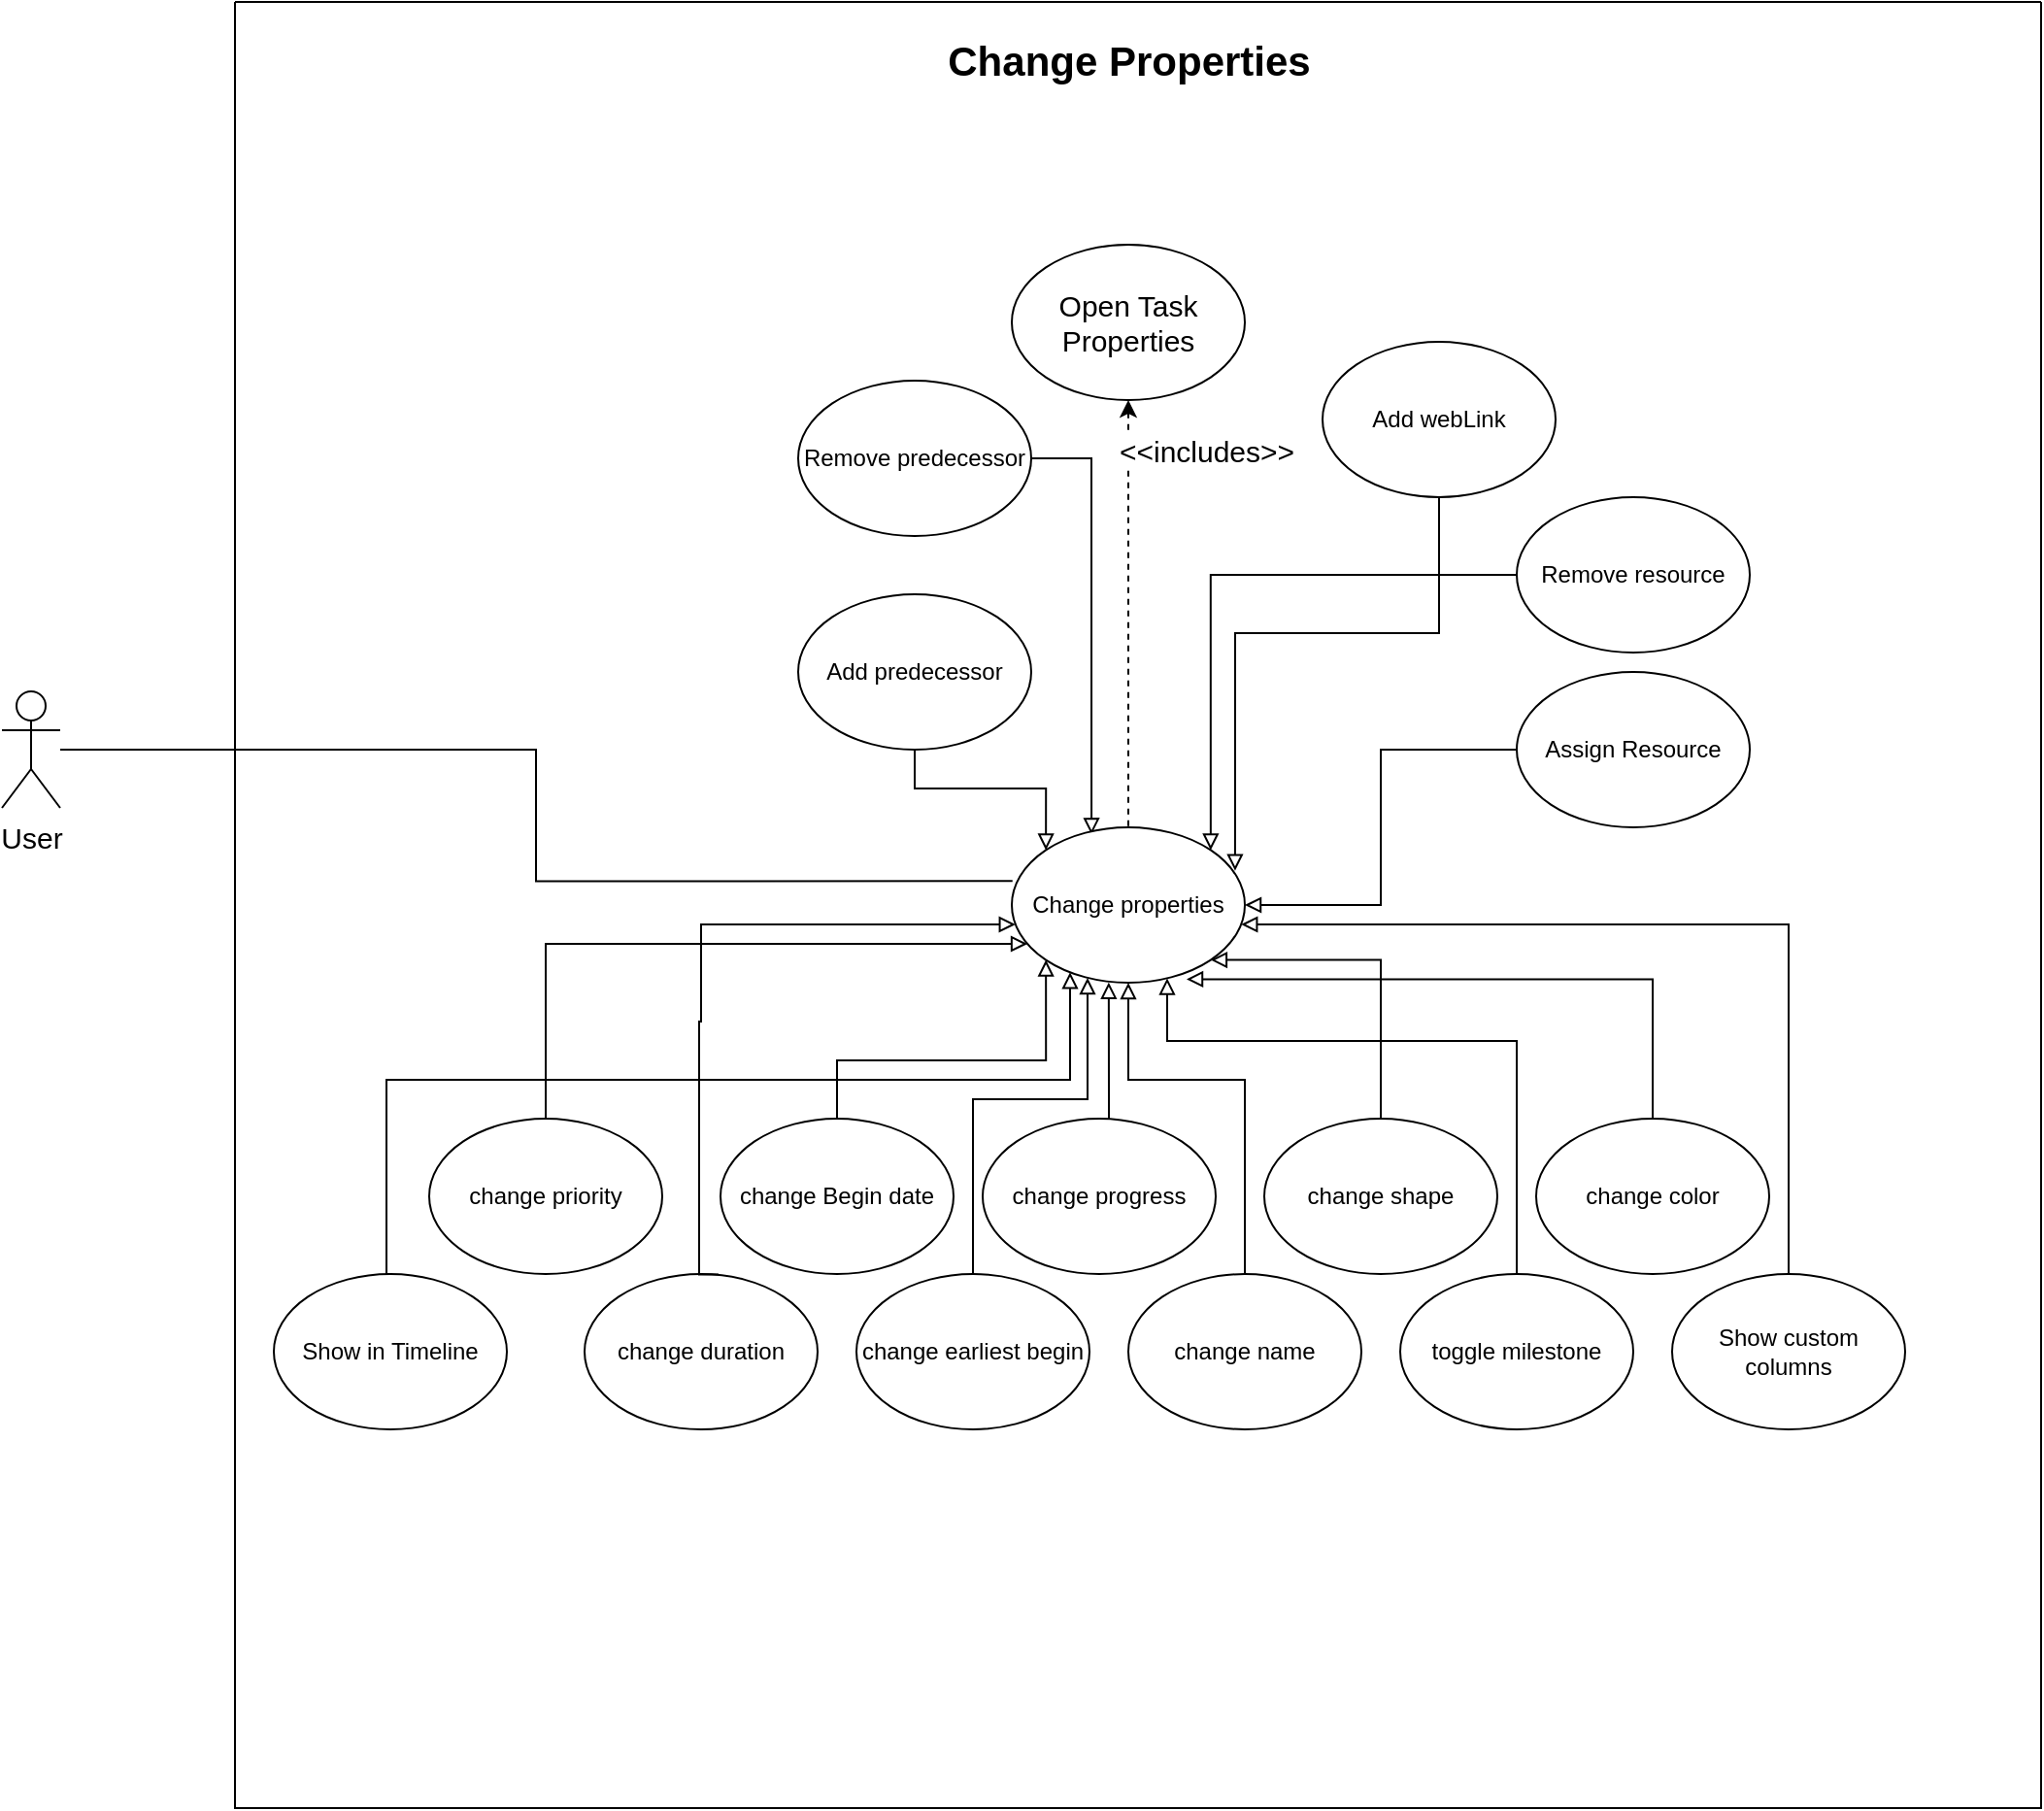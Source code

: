 <mxfile version="20.6.0" type="device"><diagram id="_caNmT8n7Nnn-mepoxna" name="Página-1"><mxGraphModel dx="4880" dy="2603" grid="1" gridSize="10" guides="1" tooltips="1" connect="1" arrows="1" fold="1" page="1" pageScale="1" pageWidth="850" pageHeight="1100" math="0" shadow="0"><root><mxCell id="0"/><mxCell id="1" parent="0"/><mxCell id="REk4Q-frDCWSqIX1EPOY-1" value="change Begin date" style="ellipse;whiteSpace=wrap;html=1;" vertex="1" parent="1"><mxGeometry x="200" y="1390" width="120" height="80" as="geometry"/></mxCell><mxCell id="REk4Q-frDCWSqIX1EPOY-2" value="change priority" style="ellipse;whiteSpace=wrap;html=1;" vertex="1" parent="1"><mxGeometry x="50" y="1390" width="120" height="80" as="geometry"/></mxCell><mxCell id="REk4Q-frDCWSqIX1EPOY-3" value="Show custom columns" style="ellipse;whiteSpace=wrap;html=1;" vertex="1" parent="1"><mxGeometry x="690" y="1470" width="120" height="80" as="geometry"/></mxCell><mxCell id="REk4Q-frDCWSqIX1EPOY-4" style="edgeStyle=orthogonalEdgeStyle;rounded=0;orthogonalLoop=1;jettySize=auto;html=1;entryX=0.342;entryY=0.046;entryDx=0;entryDy=0;entryPerimeter=0;labelBackgroundColor=default;labelBorderColor=none;strokeWidth=1;fontSize=15;startArrow=none;startFill=0;endArrow=block;endFill=0;" edge="1" parent="1" source="REk4Q-frDCWSqIX1EPOY-5" target="REk4Q-frDCWSqIX1EPOY-33"><mxGeometry relative="1" as="geometry"><Array as="points"><mxPoint x="391" y="1050"/></Array></mxGeometry></mxCell><mxCell id="REk4Q-frDCWSqIX1EPOY-5" value="Remove predecessor" style="ellipse;whiteSpace=wrap;html=1;" vertex="1" parent="1"><mxGeometry x="240" y="1010" width="120" height="80" as="geometry"/></mxCell><mxCell id="REk4Q-frDCWSqIX1EPOY-6" style="edgeStyle=orthogonalEdgeStyle;rounded=0;orthogonalLoop=1;jettySize=auto;html=1;labelBackgroundColor=default;labelBorderColor=none;strokeWidth=1;fontSize=15;startArrow=none;startFill=0;endArrow=block;endFill=0;entryX=0.416;entryY=0.998;entryDx=0;entryDy=0;entryPerimeter=0;" edge="1" parent="1" source="REk4Q-frDCWSqIX1EPOY-7" target="REk4Q-frDCWSqIX1EPOY-33"><mxGeometry relative="1" as="geometry"><Array as="points"><mxPoint x="400" y="1380"/><mxPoint x="400" y="1380"/></Array></mxGeometry></mxCell><mxCell id="REk4Q-frDCWSqIX1EPOY-7" value="change progress" style="ellipse;whiteSpace=wrap;html=1;" vertex="1" parent="1"><mxGeometry x="335" y="1390" width="120" height="80" as="geometry"/></mxCell><mxCell id="REk4Q-frDCWSqIX1EPOY-8" style="edgeStyle=orthogonalEdgeStyle;rounded=0;orthogonalLoop=1;jettySize=auto;html=1;entryX=1;entryY=1;entryDx=0;entryDy=0;labelBackgroundColor=default;labelBorderColor=none;strokeWidth=1;fontSize=15;startArrow=none;startFill=0;endArrow=block;endFill=0;" edge="1" parent="1" source="REk4Q-frDCWSqIX1EPOY-9" target="REk4Q-frDCWSqIX1EPOY-33"><mxGeometry relative="1" as="geometry"><Array as="points"><mxPoint x="540" y="1308"/></Array></mxGeometry></mxCell><mxCell id="REk4Q-frDCWSqIX1EPOY-9" value="change shape" style="ellipse;whiteSpace=wrap;html=1;" vertex="1" parent="1"><mxGeometry x="480" y="1390" width="120" height="80" as="geometry"/></mxCell><mxCell id="REk4Q-frDCWSqIX1EPOY-10" style="edgeStyle=orthogonalEdgeStyle;rounded=0;orthogonalLoop=1;jettySize=auto;html=1;entryX=0.75;entryY=0.978;entryDx=0;entryDy=0;entryPerimeter=0;labelBackgroundColor=default;labelBorderColor=none;strokeWidth=1;fontSize=15;startArrow=none;startFill=0;endArrow=block;endFill=0;" edge="1" parent="1" source="REk4Q-frDCWSqIX1EPOY-11" target="REk4Q-frDCWSqIX1EPOY-33"><mxGeometry relative="1" as="geometry"><Array as="points"><mxPoint x="680" y="1318"/></Array></mxGeometry></mxCell><mxCell id="REk4Q-frDCWSqIX1EPOY-11" value="change color" style="ellipse;whiteSpace=wrap;html=1;" vertex="1" parent="1"><mxGeometry x="620" y="1390" width="120" height="80" as="geometry"/></mxCell><mxCell id="REk4Q-frDCWSqIX1EPOY-12" value="Show in Timeline" style="ellipse;whiteSpace=wrap;html=1;" vertex="1" parent="1"><mxGeometry x="-30" y="1470" width="120" height="80" as="geometry"/></mxCell><mxCell id="REk4Q-frDCWSqIX1EPOY-13" value="change name" style="ellipse;whiteSpace=wrap;html=1;" vertex="1" parent="1"><mxGeometry x="410" y="1470" width="120" height="80" as="geometry"/></mxCell><mxCell id="REk4Q-frDCWSqIX1EPOY-14" value="toggle milestone" style="ellipse;whiteSpace=wrap;html=1;" vertex="1" parent="1"><mxGeometry x="550" y="1470" width="120" height="80" as="geometry"/></mxCell><mxCell id="REk4Q-frDCWSqIX1EPOY-15" value="change duration" style="ellipse;whiteSpace=wrap;html=1;" vertex="1" parent="1"><mxGeometry x="130" y="1470" width="120" height="80" as="geometry"/></mxCell><mxCell id="REk4Q-frDCWSqIX1EPOY-16" value="change earliest begin" style="ellipse;whiteSpace=wrap;html=1;" vertex="1" parent="1"><mxGeometry x="270" y="1470" width="120" height="80" as="geometry"/></mxCell><mxCell id="REk4Q-frDCWSqIX1EPOY-17" style="edgeStyle=orthogonalEdgeStyle;rounded=0;orthogonalLoop=1;jettySize=auto;html=1;entryX=1;entryY=0.5;entryDx=0;entryDy=0;labelBackgroundColor=default;labelBorderColor=none;fontSize=15;startArrow=none;startFill=0;endArrow=block;endFill=0;strokeWidth=1;" edge="1" parent="1" source="REk4Q-frDCWSqIX1EPOY-18" target="REk4Q-frDCWSqIX1EPOY-33"><mxGeometry relative="1" as="geometry"/></mxCell><mxCell id="REk4Q-frDCWSqIX1EPOY-18" value="Assign Resource" style="ellipse;whiteSpace=wrap;html=1;" vertex="1" parent="1"><mxGeometry x="610" y="1160" width="120" height="80" as="geometry"/></mxCell><mxCell id="REk4Q-frDCWSqIX1EPOY-19" style="edgeStyle=orthogonalEdgeStyle;rounded=0;orthogonalLoop=1;jettySize=auto;html=1;entryX=1;entryY=0;entryDx=0;entryDy=0;labelBackgroundColor=default;labelBorderColor=none;fontSize=15;startArrow=none;startFill=0;endArrow=block;endFill=0;" edge="1" parent="1" source="REk4Q-frDCWSqIX1EPOY-20" target="REk4Q-frDCWSqIX1EPOY-33"><mxGeometry relative="1" as="geometry"/></mxCell><mxCell id="REk4Q-frDCWSqIX1EPOY-20" value="Remove resource" style="ellipse;whiteSpace=wrap;html=1;" vertex="1" parent="1"><mxGeometry x="610" y="1070" width="120" height="80" as="geometry"/></mxCell><mxCell id="REk4Q-frDCWSqIX1EPOY-21" style="edgeStyle=orthogonalEdgeStyle;rounded=0;orthogonalLoop=1;jettySize=auto;html=1;labelBackgroundColor=default;labelBorderColor=none;strokeWidth=1;fontSize=15;startArrow=none;startFill=0;endArrow=block;endFill=0;entryX=0;entryY=0;entryDx=0;entryDy=0;" edge="1" parent="1" source="REk4Q-frDCWSqIX1EPOY-22" target="REk4Q-frDCWSqIX1EPOY-33"><mxGeometry relative="1" as="geometry"><mxPoint x="391" y="1250" as="targetPoint"/></mxGeometry></mxCell><mxCell id="REk4Q-frDCWSqIX1EPOY-22" value="Add predecessor" style="ellipse;whiteSpace=wrap;html=1;" vertex="1" parent="1"><mxGeometry x="240" y="1120" width="120" height="80" as="geometry"/></mxCell><mxCell id="REk4Q-frDCWSqIX1EPOY-23" style="edgeStyle=orthogonalEdgeStyle;rounded=0;orthogonalLoop=1;jettySize=auto;html=1;entryX=0.958;entryY=0.279;entryDx=0;entryDy=0;entryPerimeter=0;labelBackgroundColor=default;labelBorderColor=none;strokeWidth=1;fontSize=15;startArrow=none;startFill=0;endArrow=block;endFill=0;" edge="1" parent="1" source="REk4Q-frDCWSqIX1EPOY-24" target="REk4Q-frDCWSqIX1EPOY-33"><mxGeometry relative="1" as="geometry"><Array as="points"><mxPoint x="570" y="1140"/><mxPoint x="465" y="1140"/></Array></mxGeometry></mxCell><mxCell id="REk4Q-frDCWSqIX1EPOY-24" value="Add webLink" style="ellipse;whiteSpace=wrap;html=1;" vertex="1" parent="1"><mxGeometry x="510" y="990" width="120" height="80" as="geometry"/></mxCell><mxCell id="REk4Q-frDCWSqIX1EPOY-25" style="edgeStyle=orthogonalEdgeStyle;rounded=0;orthogonalLoop=1;jettySize=auto;html=1;entryX=0.5;entryY=0;entryDx=0;entryDy=0;labelBackgroundColor=default;labelBorderColor=none;strokeWidth=1;fontSize=15;startArrow=block;startFill=0;endArrow=none;endFill=0;" edge="1" parent="1" source="REk4Q-frDCWSqIX1EPOY-33" target="REk4Q-frDCWSqIX1EPOY-14"><mxGeometry relative="1" as="geometry"><Array as="points"><mxPoint x="430" y="1350"/><mxPoint x="610" y="1350"/></Array></mxGeometry></mxCell><mxCell id="REk4Q-frDCWSqIX1EPOY-26" style="edgeStyle=orthogonalEdgeStyle;rounded=0;orthogonalLoop=1;jettySize=auto;html=1;labelBackgroundColor=default;labelBorderColor=none;strokeWidth=1;fontSize=15;startArrow=block;startFill=0;endArrow=none;endFill=0;" edge="1" parent="1" source="REk4Q-frDCWSqIX1EPOY-33" target="REk4Q-frDCWSqIX1EPOY-3"><mxGeometry relative="1" as="geometry"><Array as="points"><mxPoint x="750" y="1290"/></Array></mxGeometry></mxCell><mxCell id="REk4Q-frDCWSqIX1EPOY-27" style="edgeStyle=orthogonalEdgeStyle;rounded=0;orthogonalLoop=1;jettySize=auto;html=1;entryX=0.5;entryY=0;entryDx=0;entryDy=0;labelBackgroundColor=default;labelBorderColor=none;strokeWidth=1;fontSize=15;startArrow=block;startFill=0;endArrow=none;endFill=0;" edge="1" parent="1" source="REk4Q-frDCWSqIX1EPOY-33" target="REk4Q-frDCWSqIX1EPOY-13"><mxGeometry relative="1" as="geometry"><Array as="points"><mxPoint x="410" y="1370"/><mxPoint x="470" y="1370"/></Array></mxGeometry></mxCell><mxCell id="REk4Q-frDCWSqIX1EPOY-28" style="edgeStyle=orthogonalEdgeStyle;rounded=0;orthogonalLoop=1;jettySize=auto;html=1;entryX=0.5;entryY=0;entryDx=0;entryDy=0;labelBackgroundColor=default;labelBorderColor=none;strokeWidth=1;fontSize=15;startArrow=block;startFill=0;endArrow=none;endFill=0;" edge="1" parent="1" source="REk4Q-frDCWSqIX1EPOY-33" target="REk4Q-frDCWSqIX1EPOY-16"><mxGeometry relative="1" as="geometry"><Array as="points"><mxPoint x="389" y="1380"/><mxPoint x="330" y="1380"/></Array></mxGeometry></mxCell><mxCell id="REk4Q-frDCWSqIX1EPOY-29" style="edgeStyle=orthogonalEdgeStyle;rounded=0;orthogonalLoop=1;jettySize=auto;html=1;entryX=0.5;entryY=0;entryDx=0;entryDy=0;labelBackgroundColor=default;labelBorderColor=none;strokeWidth=1;fontSize=15;startArrow=block;startFill=0;endArrow=none;endFill=0;" edge="1" parent="1" source="REk4Q-frDCWSqIX1EPOY-33" target="REk4Q-frDCWSqIX1EPOY-2"><mxGeometry relative="1" as="geometry"><Array as="points"><mxPoint x="110" y="1300"/></Array></mxGeometry></mxCell><mxCell id="REk4Q-frDCWSqIX1EPOY-30" style="edgeStyle=orthogonalEdgeStyle;rounded=0;orthogonalLoop=1;jettySize=auto;html=1;entryX=0.5;entryY=0;entryDx=0;entryDy=0;labelBackgroundColor=default;labelBorderColor=none;strokeWidth=1;fontSize=15;startArrow=block;startFill=0;endArrow=none;endFill=0;exitX=0;exitY=1;exitDx=0;exitDy=0;" edge="1" parent="1" source="REk4Q-frDCWSqIX1EPOY-33" target="REk4Q-frDCWSqIX1EPOY-1"><mxGeometry relative="1" as="geometry"><Array as="points"><mxPoint x="368" y="1360"/><mxPoint x="260" y="1360"/></Array></mxGeometry></mxCell><mxCell id="REk4Q-frDCWSqIX1EPOY-31" style="edgeStyle=orthogonalEdgeStyle;rounded=0;orthogonalLoop=1;jettySize=auto;html=1;entryX=0.575;entryY=0.003;entryDx=0;entryDy=0;entryPerimeter=0;labelBackgroundColor=default;labelBorderColor=none;strokeWidth=1;fontSize=15;startArrow=block;startFill=0;endArrow=none;endFill=0;" edge="1" parent="1" source="REk4Q-frDCWSqIX1EPOY-33" target="REk4Q-frDCWSqIX1EPOY-15"><mxGeometry relative="1" as="geometry"><Array as="points"><mxPoint x="190" y="1290"/><mxPoint x="190" y="1340"/><mxPoint x="189" y="1340"/><mxPoint x="189" y="1470"/></Array></mxGeometry></mxCell><mxCell id="REk4Q-frDCWSqIX1EPOY-32" style="edgeStyle=orthogonalEdgeStyle;rounded=0;orthogonalLoop=1;jettySize=auto;html=1;entryX=0.5;entryY=0;entryDx=0;entryDy=0;labelBackgroundColor=default;labelBorderColor=none;strokeWidth=1;fontSize=15;startArrow=block;startFill=0;endArrow=none;endFill=0;" edge="1" parent="1" source="REk4Q-frDCWSqIX1EPOY-33" target="REk4Q-frDCWSqIX1EPOY-12"><mxGeometry relative="1" as="geometry"><Array as="points"><mxPoint x="380" y="1370"/><mxPoint x="28" y="1370"/><mxPoint x="28" y="1470"/></Array></mxGeometry></mxCell><mxCell id="REk4Q-frDCWSqIX1EPOY-33" value="Change properties" style="ellipse;whiteSpace=wrap;html=1;" vertex="1" parent="1"><mxGeometry x="350" y="1240" width="120" height="80" as="geometry"/></mxCell><mxCell id="REk4Q-frDCWSqIX1EPOY-34" value="&amp;lt;&amp;lt;includes&amp;gt;&amp;gt;" style="edgeStyle=orthogonalEdgeStyle;rounded=0;orthogonalLoop=1;jettySize=auto;html=1;entryX=0.5;entryY=0;entryDx=0;entryDy=0;labelBackgroundColor=default;labelBorderColor=none;fontSize=15;startArrow=classic;startFill=1;endArrow=none;endFill=0;dashed=1;" edge="1" parent="1" source="REk4Q-frDCWSqIX1EPOY-35" target="REk4Q-frDCWSqIX1EPOY-33"><mxGeometry x="-0.765" y="40" relative="1" as="geometry"><mxPoint as="offset"/></mxGeometry></mxCell><mxCell id="REk4Q-frDCWSqIX1EPOY-35" value="Open Task Properties" style="ellipse;whiteSpace=wrap;html=1;fontSize=15;" vertex="1" parent="1"><mxGeometry x="350" y="940" width="120" height="80" as="geometry"/></mxCell><mxCell id="REk4Q-frDCWSqIX1EPOY-36" style="edgeStyle=orthogonalEdgeStyle;rounded=0;orthogonalLoop=1;jettySize=auto;html=1;entryX=0.003;entryY=0.346;entryDx=0;entryDy=0;entryPerimeter=0;labelBackgroundColor=default;labelBorderColor=none;strokeWidth=1;fontSize=15;startArrow=none;startFill=0;endArrow=none;endFill=0;" edge="1" parent="1" source="REk4Q-frDCWSqIX1EPOY-37" target="REk4Q-frDCWSqIX1EPOY-33"><mxGeometry relative="1" as="geometry"/></mxCell><mxCell id="REk4Q-frDCWSqIX1EPOY-37" value="User" style="shape=umlActor;verticalLabelPosition=bottom;verticalAlign=top;html=1;outlineConnect=0;fontSize=15;" vertex="1" parent="1"><mxGeometry x="-170" y="1170" width="30" height="60" as="geometry"/></mxCell><mxCell id="REk4Q-frDCWSqIX1EPOY-38" value="" style="swimlane;startSize=0;fontSize=15;" vertex="1" parent="1"><mxGeometry x="-50" y="815" width="930" height="930" as="geometry"/></mxCell><mxCell id="REk4Q-frDCWSqIX1EPOY-39" value="&lt;b&gt;&lt;font style=&quot;font-size: 21px;&quot;&gt;Change Properties&lt;/font&gt;&lt;/b&gt;" style="text;html=1;strokeColor=none;fillColor=none;align=center;verticalAlign=middle;whiteSpace=wrap;rounded=0;fontSize=15;" vertex="1" parent="REk4Q-frDCWSqIX1EPOY-38"><mxGeometry x="262.5" y="15" width="395" height="30" as="geometry"/></mxCell></root></mxGraphModel></diagram></mxfile>